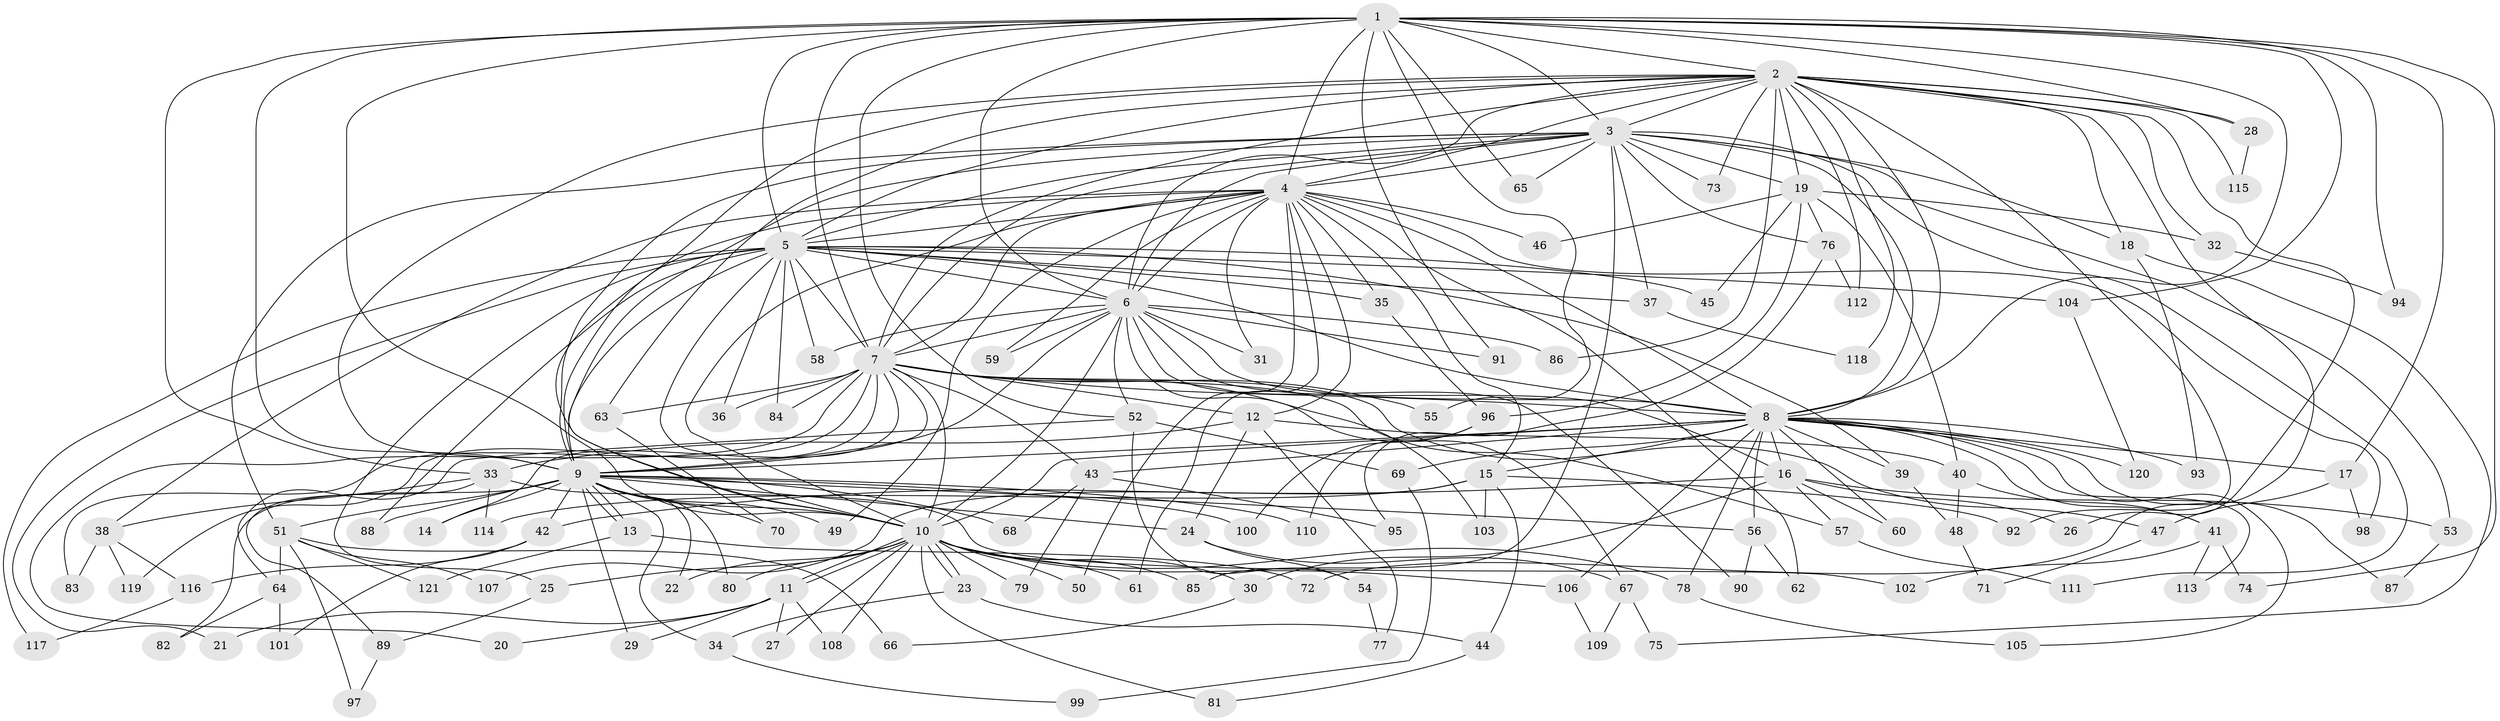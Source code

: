 // Generated by graph-tools (version 1.1) at 2025/35/03/09/25 02:35:09]
// undirected, 121 vertices, 267 edges
graph export_dot {
graph [start="1"]
  node [color=gray90,style=filled];
  1;
  2;
  3;
  4;
  5;
  6;
  7;
  8;
  9;
  10;
  11;
  12;
  13;
  14;
  15;
  16;
  17;
  18;
  19;
  20;
  21;
  22;
  23;
  24;
  25;
  26;
  27;
  28;
  29;
  30;
  31;
  32;
  33;
  34;
  35;
  36;
  37;
  38;
  39;
  40;
  41;
  42;
  43;
  44;
  45;
  46;
  47;
  48;
  49;
  50;
  51;
  52;
  53;
  54;
  55;
  56;
  57;
  58;
  59;
  60;
  61;
  62;
  63;
  64;
  65;
  66;
  67;
  68;
  69;
  70;
  71;
  72;
  73;
  74;
  75;
  76;
  77;
  78;
  79;
  80;
  81;
  82;
  83;
  84;
  85;
  86;
  87;
  88;
  89;
  90;
  91;
  92;
  93;
  94;
  95;
  96;
  97;
  98;
  99;
  100;
  101;
  102;
  103;
  104;
  105;
  106;
  107;
  108;
  109;
  110;
  111;
  112;
  113;
  114;
  115;
  116;
  117;
  118;
  119;
  120;
  121;
  1 -- 2;
  1 -- 3;
  1 -- 4;
  1 -- 5;
  1 -- 6;
  1 -- 7;
  1 -- 8;
  1 -- 9;
  1 -- 10;
  1 -- 17;
  1 -- 28;
  1 -- 33;
  1 -- 52;
  1 -- 55;
  1 -- 65;
  1 -- 74;
  1 -- 91;
  1 -- 94;
  1 -- 104;
  2 -- 3;
  2 -- 4;
  2 -- 5;
  2 -- 6;
  2 -- 7;
  2 -- 8;
  2 -- 9;
  2 -- 10;
  2 -- 18;
  2 -- 19;
  2 -- 26;
  2 -- 28;
  2 -- 32;
  2 -- 63;
  2 -- 72;
  2 -- 73;
  2 -- 86;
  2 -- 92;
  2 -- 112;
  2 -- 115;
  2 -- 118;
  3 -- 4;
  3 -- 5;
  3 -- 6;
  3 -- 7;
  3 -- 8;
  3 -- 9;
  3 -- 10;
  3 -- 18;
  3 -- 19;
  3 -- 37;
  3 -- 51;
  3 -- 53;
  3 -- 65;
  3 -- 73;
  3 -- 76;
  3 -- 85;
  3 -- 111;
  4 -- 5;
  4 -- 6;
  4 -- 7;
  4 -- 8;
  4 -- 9;
  4 -- 10;
  4 -- 12;
  4 -- 15;
  4 -- 31;
  4 -- 35;
  4 -- 38;
  4 -- 46;
  4 -- 49;
  4 -- 50;
  4 -- 59;
  4 -- 61;
  4 -- 62;
  4 -- 98;
  5 -- 6;
  5 -- 7;
  5 -- 8;
  5 -- 9;
  5 -- 10;
  5 -- 21;
  5 -- 25;
  5 -- 35;
  5 -- 36;
  5 -- 37;
  5 -- 39;
  5 -- 45;
  5 -- 58;
  5 -- 84;
  5 -- 88;
  5 -- 104;
  5 -- 117;
  6 -- 7;
  6 -- 8;
  6 -- 9;
  6 -- 10;
  6 -- 16;
  6 -- 31;
  6 -- 52;
  6 -- 58;
  6 -- 59;
  6 -- 86;
  6 -- 90;
  6 -- 91;
  6 -- 103;
  7 -- 8;
  7 -- 9;
  7 -- 10;
  7 -- 12;
  7 -- 14;
  7 -- 20;
  7 -- 36;
  7 -- 43;
  7 -- 47;
  7 -- 55;
  7 -- 57;
  7 -- 63;
  7 -- 67;
  7 -- 83;
  7 -- 84;
  7 -- 119;
  8 -- 9;
  8 -- 10;
  8 -- 15;
  8 -- 16;
  8 -- 17;
  8 -- 39;
  8 -- 41;
  8 -- 43;
  8 -- 56;
  8 -- 60;
  8 -- 69;
  8 -- 78;
  8 -- 87;
  8 -- 93;
  8 -- 105;
  8 -- 106;
  8 -- 113;
  8 -- 120;
  9 -- 10;
  9 -- 13;
  9 -- 13;
  9 -- 14;
  9 -- 22;
  9 -- 24;
  9 -- 29;
  9 -- 34;
  9 -- 42;
  9 -- 49;
  9 -- 51;
  9 -- 56;
  9 -- 68;
  9 -- 70;
  9 -- 80;
  9 -- 82;
  9 -- 88;
  9 -- 100;
  9 -- 110;
  10 -- 11;
  10 -- 11;
  10 -- 22;
  10 -- 23;
  10 -- 23;
  10 -- 25;
  10 -- 27;
  10 -- 30;
  10 -- 50;
  10 -- 61;
  10 -- 78;
  10 -- 79;
  10 -- 80;
  10 -- 81;
  10 -- 85;
  10 -- 106;
  10 -- 108;
  11 -- 20;
  11 -- 21;
  11 -- 27;
  11 -- 29;
  11 -- 108;
  12 -- 24;
  12 -- 33;
  12 -- 40;
  12 -- 77;
  13 -- 72;
  13 -- 121;
  15 -- 44;
  15 -- 92;
  15 -- 103;
  15 -- 107;
  15 -- 114;
  16 -- 26;
  16 -- 30;
  16 -- 42;
  16 -- 53;
  16 -- 57;
  16 -- 60;
  17 -- 47;
  17 -- 98;
  18 -- 75;
  18 -- 93;
  19 -- 32;
  19 -- 40;
  19 -- 45;
  19 -- 46;
  19 -- 76;
  19 -- 96;
  23 -- 34;
  23 -- 44;
  24 -- 54;
  24 -- 67;
  25 -- 89;
  28 -- 115;
  30 -- 66;
  32 -- 94;
  33 -- 38;
  33 -- 89;
  33 -- 102;
  33 -- 114;
  34 -- 99;
  35 -- 96;
  37 -- 118;
  38 -- 83;
  38 -- 116;
  38 -- 119;
  39 -- 48;
  40 -- 41;
  40 -- 48;
  41 -- 74;
  41 -- 102;
  41 -- 113;
  42 -- 101;
  42 -- 116;
  43 -- 68;
  43 -- 79;
  43 -- 95;
  44 -- 81;
  47 -- 71;
  48 -- 71;
  51 -- 64;
  51 -- 66;
  51 -- 97;
  51 -- 107;
  51 -- 121;
  52 -- 54;
  52 -- 64;
  52 -- 69;
  53 -- 87;
  54 -- 77;
  56 -- 62;
  56 -- 90;
  57 -- 111;
  63 -- 70;
  64 -- 82;
  64 -- 101;
  67 -- 75;
  67 -- 109;
  69 -- 99;
  76 -- 95;
  76 -- 112;
  78 -- 105;
  89 -- 97;
  96 -- 100;
  96 -- 110;
  104 -- 120;
  106 -- 109;
  116 -- 117;
}
